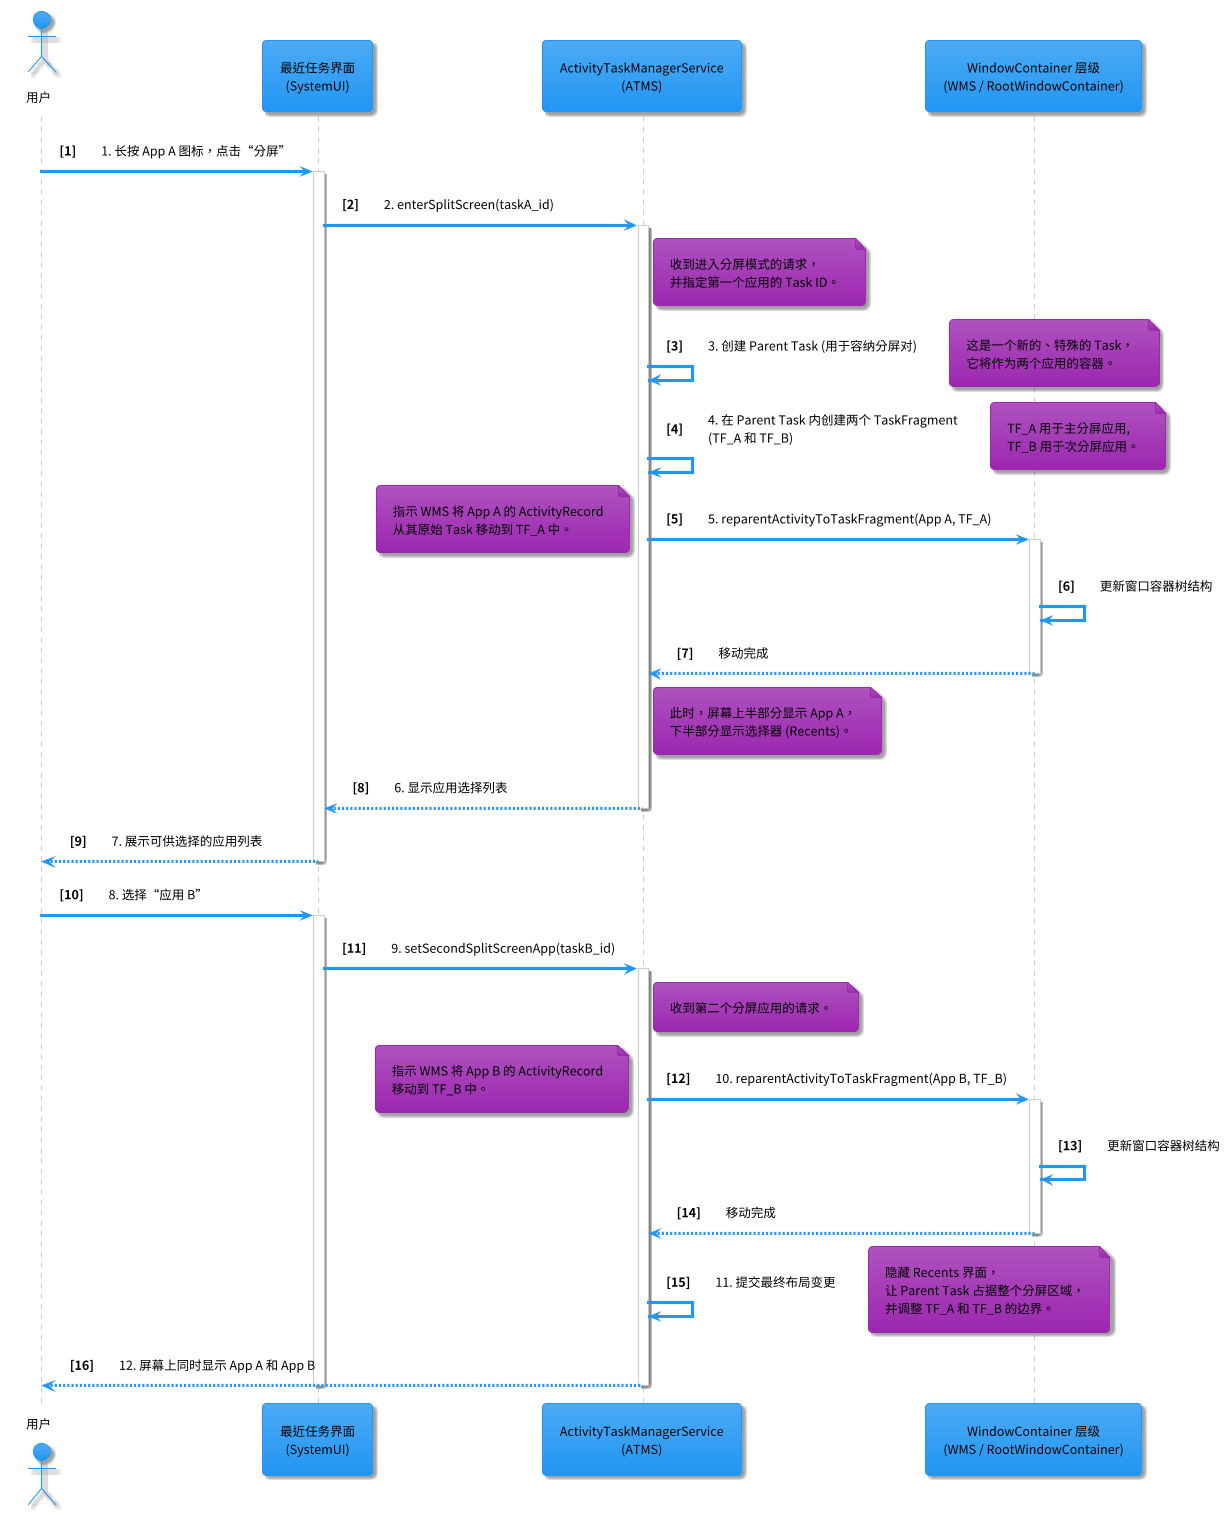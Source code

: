 @startuml
!theme materia
skinparam defaultFontName "Noto Sans CJK TC"
skinparam defaultFontColor #000000


actor "用户" as User
participant "最近任务界面\n(SystemUI)" as Recents
participant "ActivityTaskManagerService\n(ATMS)" as ATMS
participant "WindowContainer 层级\n(WMS / RootWindowContainer)" as WMS

autonumber "<b>[0]"

User -> Recents: 1. 长按 App A 图标，点击“分屏”
activate Recents

Recents -> ATMS: 2. enterSplitScreen(taskA_id)
activate ATMS
note right of ATMS: 收到进入分屏模式的请求，\n并指定第一个应用的 Task ID。

ATMS -> ATMS: 3. 创建 Parent Task (用于容纳分屏对)
note right: 这是一个新的、特殊的 Task，\n它将作为两个应用的容器。

ATMS -> ATMS: 4. 在 Parent Task 内创建两个 TaskFragment\n(TF_A 和 TF_B)
note right: TF_A 用于主分屏应用, \nTF_B 用于次分屏应用。

ATMS -> WMS: 5. reparentActivityToTaskFragment(App A, TF_A)
activate WMS
note left: 指示 WMS 将 App A 的 ActivityRecord\n从其原始 Task 移动到 TF_A 中。
WMS -> WMS: 更新窗口容器树结构
WMS --> ATMS: 移动完成
deactivate WMS
note right of ATMS: 此时，屏幕上半部分显示 App A，\n下半部分显示选择器 (Recents)。

ATMS --> Recents: 6. 显示应用选择列表
deactivate ATMS

Recents --> User: 7. 展示可供选择的应用列表
deactivate Recents

User -> Recents: 8. 选择“应用 B”
activate Recents

Recents -> ATMS: 9. setSecondSplitScreenApp(taskB_id)
activate ATMS
note right of ATMS: 收到第二个分屏应用的请求。

ATMS -> WMS: 10. reparentActivityToTaskFragment(App B, TF_B)
activate WMS
note left: 指示 WMS 将 App B 的 ActivityRecord\n移动到 TF_B 中。
WMS -> WMS: 更新窗口容器树结构
WMS --> ATMS: 移动完成
deactivate WMS

ATMS -> ATMS: 11. 提交最终布局变更
note right: 隐藏 Recents 界面，\n让 Parent Task 占据整个分屏区域，\n并调整 TF_A 和 TF_B 的边界。

ATMS --> User: 12. 屏幕上同时显示 App A 和 App B
deactivate ATMS
deactivate Recents

@enduml